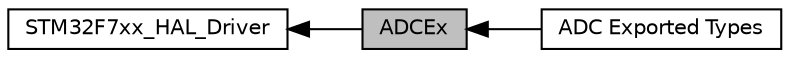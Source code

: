 digraph "ADCEx"
{
  edge [fontname="Helvetica",fontsize="10",labelfontname="Helvetica",labelfontsize="10"];
  node [fontname="Helvetica",fontsize="10",shape=record];
  rankdir=LR;
  Node0 [label="ADCEx",height=0.2,width=0.4,color="black", fillcolor="grey75", style="filled", fontcolor="black"];
  Node2 [label="ADC Exported Types",height=0.2,width=0.4,color="black", fillcolor="white", style="filled",URL="$group___a_d_c_ex___exported___types.html"];
  Node1 [label="STM32F7xx_HAL_Driver",height=0.2,width=0.4,color="black", fillcolor="white", style="filled",URL="$group___s_t_m32_f7xx___h_a_l___driver.html"];
  Node1->Node0 [shape=plaintext, dir="back", style="solid"];
  Node0->Node2 [shape=plaintext, dir="back", style="solid"];
}
